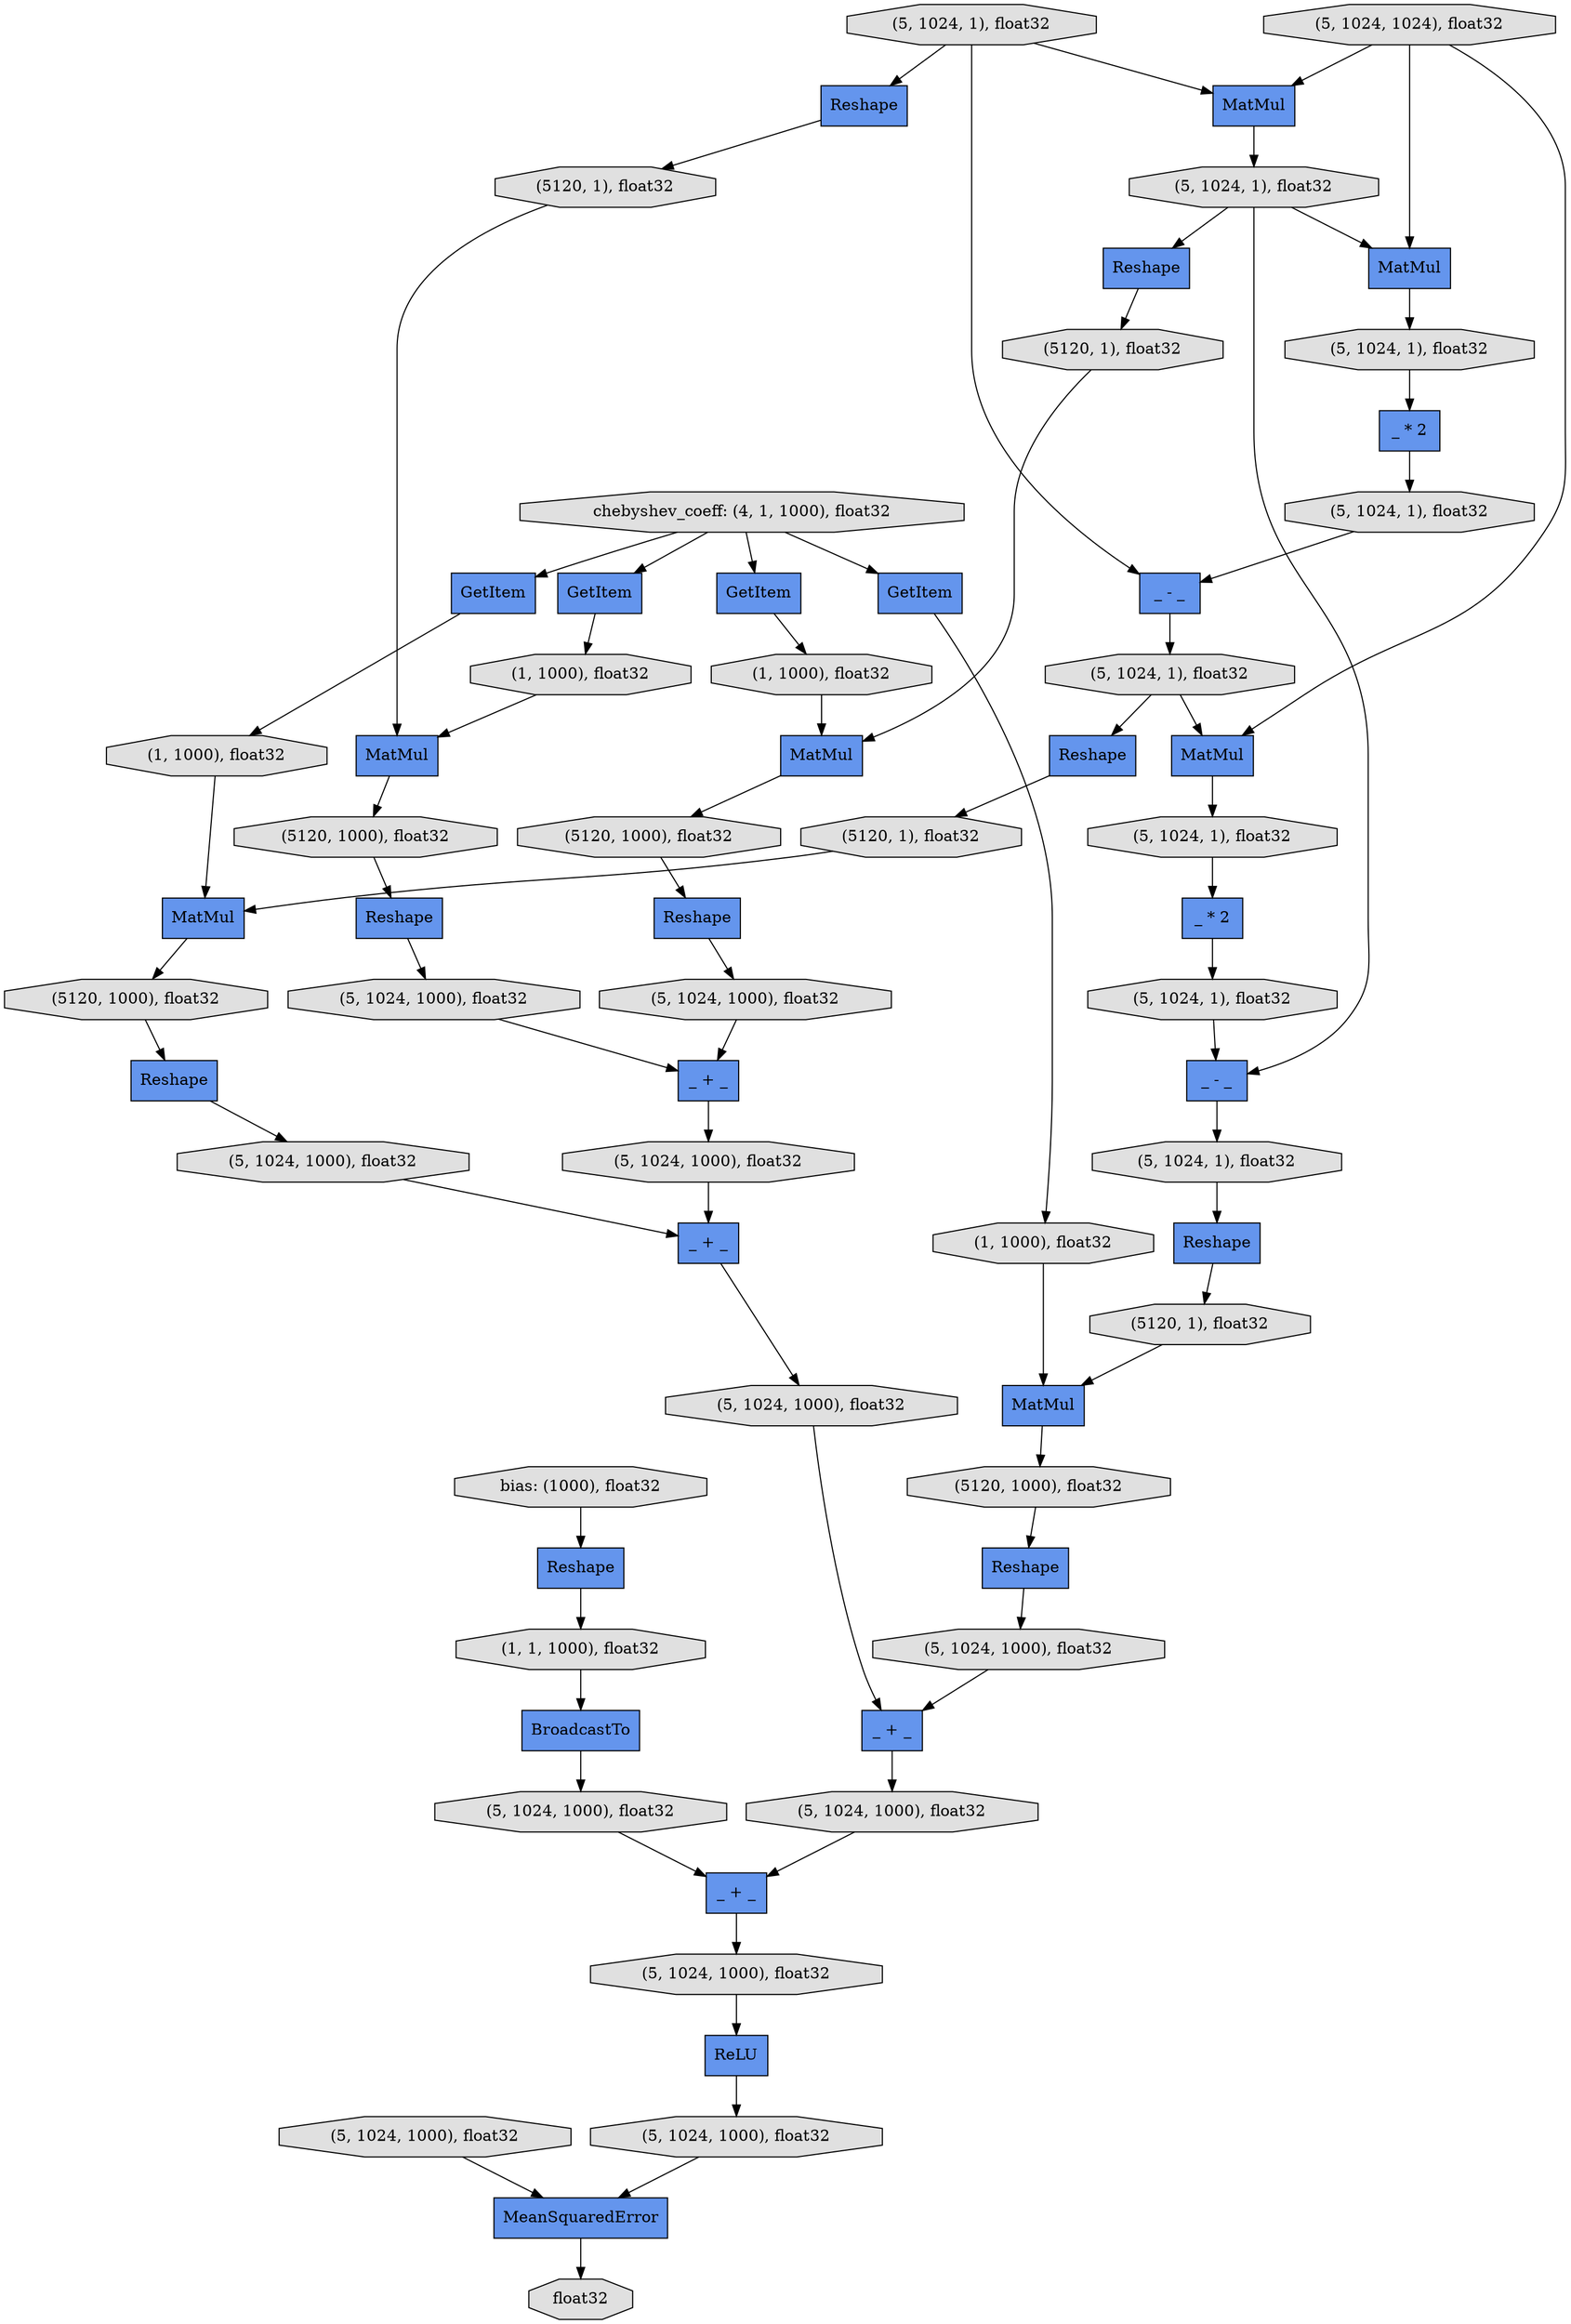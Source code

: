 digraph graphname{rankdir=TB;2236792338472 [fillcolor="#E0E0E0",label="(5120, 1000), float32",shape="octagon",style="filled"];2236792260648 [fillcolor="#6495ED",label="MatMul",shape="record",style="filled"];2236792338528 [fillcolor="#6495ED",label="Reshape",shape="record",style="filled"];2236792336568 [fillcolor="#E0E0E0",label="(5, 1024, 1000), float32",shape="octagon",style="filled"];2236792338640 [fillcolor="#E0E0E0",label="(5, 1024, 1000), float32",shape="octagon",style="filled"];2236792260872 [fillcolor="#6495ED",label="_ * 2",shape="record",style="filled"];2236792338696 [fillcolor="#E0E0E0",label="(1, 1, 1000), float32",shape="octagon",style="filled"];2236792361312 [fillcolor="#E0E0E0",label="(5, 1024, 1000), float32",shape="octagon",style="filled"];2236792260984 [fillcolor="#E0E0E0",label="(5, 1024, 1), float32",shape="octagon",style="filled"];2236792361368 [fillcolor="#E0E0E0",label="(5, 1024, 1000), float32",shape="octagon",style="filled"];2236792338920 [fillcolor="#E0E0E0",label="(5, 1024, 1000), float32",shape="octagon",style="filled"];2236792261096 [fillcolor="#6495ED",label="_ - _",shape="record",style="filled"];2236792336904 [fillcolor="#E0E0E0",label="(1, 1000), float32",shape="octagon",style="filled"];2236792261152 [fillcolor="#E0E0E0",label="(5, 1024, 1), float32",shape="octagon",style="filled"];2236792361536 [fillcolor="#E0E0E0",label="float32",shape="octagon",style="filled"];2236792261208 [fillcolor="#E0E0E0",label="(5, 1024, 1), float32",shape="octagon",style="filled"];2236792337016 [fillcolor="#6495ED",label="Reshape",shape="record",style="filled"];2236792337072 [fillcolor="#E0E0E0",label="(5120, 1), float32",shape="octagon",style="filled"];2236792339144 [fillcolor="#E0E0E0",label="(1, 1000), float32",shape="octagon",style="filled"];2236792261320 [fillcolor="#6495ED",label="GetItem",shape="record",style="filled"];2236792337128 [fillcolor="#6495ED",label="MatMul",shape="record",style="filled"];2236792261432 [fillcolor="#6495ED",label="Reshape",shape="record",style="filled"];2236792337240 [fillcolor="#6495ED",label="Reshape",shape="record",style="filled"];2236792339312 [fillcolor="#E0E0E0",label="(5120, 1), float32",shape="octagon",style="filled"];2236792337296 [fillcolor="#6495ED",label="_ + _",shape="record",style="filled"];2236792339368 [fillcolor="#6495ED",label="MatMul",shape="record",style="filled"];2236792261544 [fillcolor="#E0E0E0",label="(5, 1024, 1), float32",shape="octagon",style="filled"];2236792259472 [fillcolor="#E0E0E0",label="(5, 1024, 1024), float32",shape="octagon",style="filled"];2236792337352 [fillcolor="#E0E0E0",label="(5120, 1000), float32",shape="octagon",style="filled"];2236792339424 [fillcolor="#E0E0E0",label="(5, 1024, 1000), float32",shape="octagon",style="filled"];2236792261656 [fillcolor="#6495ED",label="MeanSquaredError",shape="record",style="filled"];2236792259640 [fillcolor="#E0E0E0",label="(5, 1024, 1), float32",shape="octagon",style="filled"];2236792339536 [fillcolor="#6495ED",label="_ + _",shape="record",style="filled"];2236792261712 [fillcolor="#E0E0E0",label="(5, 1024, 1), float32",shape="octagon",style="filled"];2236792337520 [fillcolor="#6495ED",label="Reshape",shape="record",style="filled"];2236792339592 [fillcolor="#E0E0E0",label="(5120, 1000), float32",shape="octagon",style="filled"];2236792337632 [fillcolor="#E0E0E0",label="(5, 1024, 1000), float32",shape="octagon",style="filled"];2236792261880 [fillcolor="#6495ED",label="Reshape",shape="record",style="filled"];2236792339760 [fillcolor="#E0E0E0",label="(5, 1024, 1000), float32",shape="octagon",style="filled"];2236792337744 [fillcolor="#6495ED",label="GetItem",shape="record",style="filled"];2236792261992 [fillcolor="#E0E0E0",label="(1, 1000), float32",shape="octagon",style="filled"];2236711535952 [fillcolor="#E0E0E0",label="chebyshev_coeff: (4, 1, 1000), float32",shape="octagon",style="filled"];2236792339872 [fillcolor="#6495ED",label="BroadcastTo",shape="record",style="filled"];2236792262048 [fillcolor="#6495ED",label="Reshape",shape="record",style="filled"];2236792339928 [fillcolor="#6495ED",label="ReLU",shape="record",style="filled"];2236792262160 [fillcolor="#6495ED",label="Reshape",shape="record",style="filled"];2236792260144 [fillcolor="#6495ED",label="MatMul",shape="record",style="filled"];2236792340040 [fillcolor="#E0E0E0",label="(5, 1024, 1000), float32",shape="octagon",style="filled"];2236792262216 [fillcolor="#E0E0E0",label="(5120, 1), float32",shape="octagon",style="filled"];2236792338024 [fillcolor="#E0E0E0",label="(5, 1024, 1000), float32",shape="octagon",style="filled"];2236792260200 [fillcolor="#6495ED",label="MatMul",shape="record",style="filled"];2236792262272 [fillcolor="#6495ED",label="MatMul",shape="record",style="filled"];2236792260256 [fillcolor="#E0E0E0",label="(5, 1024, 1), float32",shape="octagon",style="filled"];2236792262328 [fillcolor="#6495ED",label="GetItem",shape="record",style="filled"];2236792338136 [fillcolor="#E0E0E0",label="(1, 1000), float32",shape="octagon",style="filled"];2236792262384 [fillcolor="#6495ED",label="Reshape",shape="record",style="filled"];2236792188656 [fillcolor="#E0E0E0",label="bias: (1000), float32",shape="octagon",style="filled"];2236792338192 [fillcolor="#E0E0E0",label="(5120, 1), float32",shape="octagon",style="filled"];2236792260368 [fillcolor="#6495ED",label="_ * 2",shape="record",style="filled"];2236792262440 [fillcolor="#6495ED",label="GetItem",shape="record",style="filled"];2236792338248 [fillcolor="#6495ED",label="MatMul",shape="record",style="filled"];2236792260424 [fillcolor="#6495ED",label="_ - _",shape="record",style="filled"];2236792340320 [fillcolor="#E0E0E0",label="(5, 1024, 1000), float32",shape="octagon",style="filled"];2236792262496 [fillcolor="#E0E0E0",label="(5120, 1000), float32",shape="octagon",style="filled"];2236792260480 [fillcolor="#E0E0E0",label="(5, 1024, 1), float32",shape="octagon",style="filled"];2236792340376 [fillcolor="#6495ED",label="_ + _",shape="record",style="filled"];2236792338416 [fillcolor="#6495ED",label="_ + _",shape="record",style="filled"];2236792337128 -> 2236792337352;2236792262440 -> 2236792336904;2236792260256 -> 2236792261096;2236711535952 -> 2236792337744;2236792261208 -> 2236792260872;2236792259640 -> 2236792260144;2236792261432 -> 2236792338696;2236792337632 -> 2236792337296;2236792261712 -> 2236792337016;2236792259640 -> 2236792260424;2236792260256 -> 2236792260200;2236711535952 -> 2236792262328;2236792339368 -> 2236792339592;2236792262384 -> 2236792336568;2236792340040 -> 2236792340376;2236792338696 -> 2236792339872;2236792361312 -> 2236792339928;2236792339312 -> 2236792339368;2236792259472 -> 2236792260648;2236792339928 -> 2236792361368;2236792260368 -> 2236792260984;2236792336568 -> 2236792337296;2236792340376 -> 2236792361312;2236792337072 -> 2236792337128;2236792262160 -> 2236792337072;2236792337744 -> 2236792339144;2236792338528 -> 2236792339760;2236792338472 -> 2236792337520;2236792339424 -> 2236792261656;2236792339536 -> 2236792340040;2236792260648 -> 2236792261208;2236792260424 -> 2236792261152;2236792337520 -> 2236792338640;2236792338024 -> 2236792338416;2236792337352 -> 2236792337240;2236792260984 -> 2236792260424;2236792260872 -> 2236792261544;2236792262048 -> 2236792262216;2236792188656 -> 2236792261432;2236792338136 -> 2236792338248;2236792261320 -> 2236792261992;2236792261880 -> 2236792338192;2236792262328 -> 2236792338136;2236792262216 -> 2236792262272;2236792260480 -> 2236792260368;2236792338248 -> 2236792338472;2236792336904 -> 2236792337128;2236792339872 -> 2236792340320;2236792262496 -> 2236792262384;2236792338192 -> 2236792338248;2236711535952 -> 2236792261320;2236792361368 -> 2236792261656;2236792260200 -> 2236792260480;2236792261152 -> 2236792260648;2236792261152 -> 2236792261880;2236792260256 -> 2236792262160;2236792259640 -> 2236792262048;2236792338640 -> 2236792338416;2236792259472 -> 2236792260144;2236792337240 -> 2236792337632;2236792340320 -> 2236792340376;2236792339144 -> 2236792339368;2236792262272 -> 2236792262496;2236792260144 -> 2236792260256;2236792337296 -> 2236792338024;2236792261992 -> 2236792262272;2236792261656 -> 2236792361536;2236792339760 -> 2236792339536;2236792259472 -> 2236792260200;2236792261544 -> 2236792261096;2236792338920 -> 2236792339536;2236792261096 -> 2236792261712;2236792339592 -> 2236792338528;2236792338416 -> 2236792338920;2236711535952 -> 2236792262440;2236792337016 -> 2236792339312;}